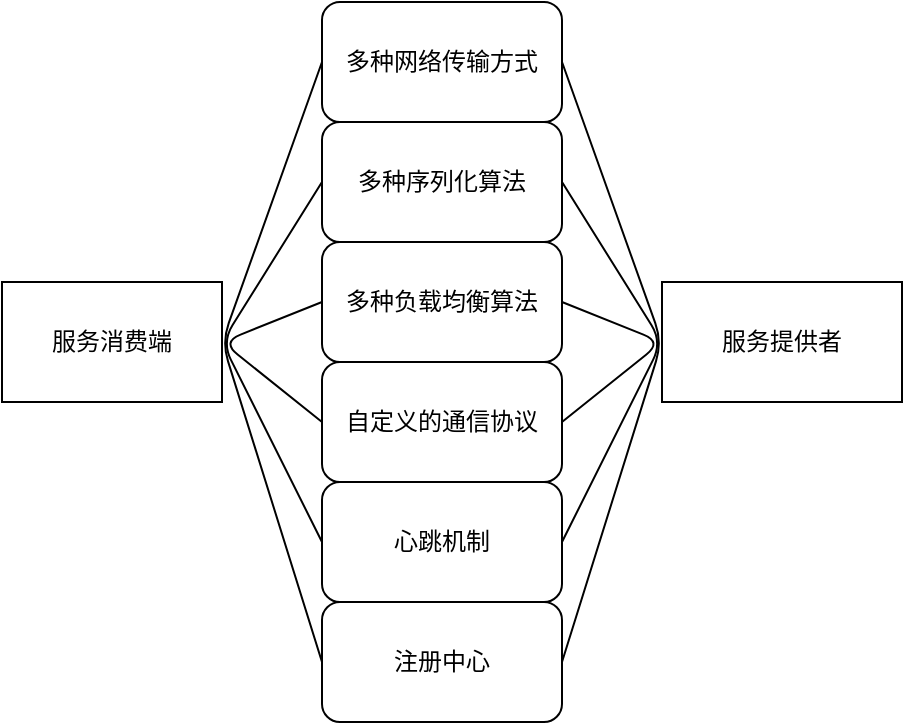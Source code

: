 <mxfile version="13.8.8" type="github">
  <diagram id="XNhPMTi-_P9gpynK7Snq" name="Page-1">
    <mxGraphModel dx="695" dy="506" grid="1" gridSize="10" guides="1" tooltips="1" connect="1" arrows="1" fold="1" page="1" pageScale="1" pageWidth="827" pageHeight="1169" math="0" shadow="0">
      <root>
        <mxCell id="0" />
        <mxCell id="1" parent="0" />
        <mxCell id="gupbTgKNE6096WuKJMTY-1" value="服务消费端" style="rounded=0;whiteSpace=wrap;html=1;" vertex="1" parent="1">
          <mxGeometry x="120" y="240" width="110" height="60" as="geometry" />
        </mxCell>
        <mxCell id="gupbTgKNE6096WuKJMTY-3" value="服务提供者" style="rounded=0;whiteSpace=wrap;html=1;" vertex="1" parent="1">
          <mxGeometry x="450" y="240" width="120" height="60" as="geometry" />
        </mxCell>
        <mxCell id="gupbTgKNE6096WuKJMTY-4" value="&lt;span&gt;多种网络传输方式&lt;/span&gt;" style="rounded=1;whiteSpace=wrap;html=1;" vertex="1" parent="1">
          <mxGeometry x="280" y="100" width="120" height="60" as="geometry" />
        </mxCell>
        <mxCell id="gupbTgKNE6096WuKJMTY-5" value="&lt;span&gt;心跳机制&lt;/span&gt;" style="rounded=1;whiteSpace=wrap;html=1;" vertex="1" parent="1">
          <mxGeometry x="280" y="340" width="120" height="60" as="geometry" />
        </mxCell>
        <mxCell id="gupbTgKNE6096WuKJMTY-6" value="&lt;span&gt;注册中心&lt;/span&gt;" style="rounded=1;whiteSpace=wrap;html=1;" vertex="1" parent="1">
          <mxGeometry x="280" y="400" width="120" height="60" as="geometry" />
        </mxCell>
        <mxCell id="gupbTgKNE6096WuKJMTY-7" value="&lt;p&gt;&lt;span&gt;多种负载均衡算法&lt;/span&gt;&lt;/p&gt;" style="rounded=1;whiteSpace=wrap;html=1;" vertex="1" parent="1">
          <mxGeometry x="280" y="220" width="120" height="60" as="geometry" />
        </mxCell>
        <mxCell id="gupbTgKNE6096WuKJMTY-8" value="&lt;span&gt;多种序列化算法&lt;/span&gt;" style="rounded=1;whiteSpace=wrap;html=1;" vertex="1" parent="1">
          <mxGeometry x="280" y="160" width="120" height="60" as="geometry" />
        </mxCell>
        <mxCell id="gupbTgKNE6096WuKJMTY-9" value="&lt;span&gt;自定义的通信协议&lt;/span&gt;" style="rounded=1;whiteSpace=wrap;html=1;" vertex="1" parent="1">
          <mxGeometry x="280" y="280" width="120" height="60" as="geometry" />
        </mxCell>
        <mxCell id="gupbTgKNE6096WuKJMTY-14" value="" style="endArrow=none;html=1;entryX=0;entryY=0.5;entryDx=0;entryDy=0;exitX=0;exitY=0.5;exitDx=0;exitDy=0;" edge="1" parent="1" source="gupbTgKNE6096WuKJMTY-6" target="gupbTgKNE6096WuKJMTY-4">
          <mxGeometry width="50" height="50" relative="1" as="geometry">
            <mxPoint x="330" y="360" as="sourcePoint" />
            <mxPoint x="380" y="310" as="targetPoint" />
            <Array as="points">
              <mxPoint x="230" y="270" />
            </Array>
          </mxGeometry>
        </mxCell>
        <mxCell id="gupbTgKNE6096WuKJMTY-15" value="" style="endArrow=none;html=1;exitX=0;exitY=0.5;exitDx=0;exitDy=0;" edge="1" parent="1" source="gupbTgKNE6096WuKJMTY-5">
          <mxGeometry width="50" height="50" relative="1" as="geometry">
            <mxPoint x="240" y="370" as="sourcePoint" />
            <mxPoint x="280" y="190" as="targetPoint" />
            <Array as="points">
              <mxPoint x="230" y="270" />
            </Array>
          </mxGeometry>
        </mxCell>
        <mxCell id="gupbTgKNE6096WuKJMTY-16" value="" style="endArrow=none;html=1;entryX=0;entryY=0.5;entryDx=0;entryDy=0;" edge="1" parent="1" target="gupbTgKNE6096WuKJMTY-7">
          <mxGeometry width="50" height="50" relative="1" as="geometry">
            <mxPoint x="280" y="310" as="sourcePoint" />
            <mxPoint x="380" y="310" as="targetPoint" />
            <Array as="points">
              <mxPoint x="230" y="270" />
            </Array>
          </mxGeometry>
        </mxCell>
        <mxCell id="gupbTgKNE6096WuKJMTY-18" value="" style="endArrow=none;html=1;entryX=1;entryY=0.5;entryDx=0;entryDy=0;exitX=1;exitY=0.5;exitDx=0;exitDy=0;" edge="1" parent="1" source="gupbTgKNE6096WuKJMTY-6" target="gupbTgKNE6096WuKJMTY-4">
          <mxGeometry width="50" height="50" relative="1" as="geometry">
            <mxPoint x="330" y="360" as="sourcePoint" />
            <mxPoint x="380" y="310" as="targetPoint" />
            <Array as="points">
              <mxPoint x="450" y="270" />
            </Array>
          </mxGeometry>
        </mxCell>
        <mxCell id="gupbTgKNE6096WuKJMTY-19" value="" style="endArrow=none;html=1;entryX=1;entryY=0.5;entryDx=0;entryDy=0;exitX=1;exitY=0.5;exitDx=0;exitDy=0;" edge="1" parent="1" source="gupbTgKNE6096WuKJMTY-5" target="gupbTgKNE6096WuKJMTY-8">
          <mxGeometry width="50" height="50" relative="1" as="geometry">
            <mxPoint x="400" y="320" as="sourcePoint" />
            <mxPoint x="450" y="270" as="targetPoint" />
            <Array as="points">
              <mxPoint x="450" y="270" />
            </Array>
          </mxGeometry>
        </mxCell>
        <mxCell id="gupbTgKNE6096WuKJMTY-20" value="" style="endArrow=none;html=1;entryX=1;entryY=0.5;entryDx=0;entryDy=0;exitX=1;exitY=0.5;exitDx=0;exitDy=0;" edge="1" parent="1" source="gupbTgKNE6096WuKJMTY-9" target="gupbTgKNE6096WuKJMTY-7">
          <mxGeometry width="50" height="50" relative="1" as="geometry">
            <mxPoint x="330" y="360" as="sourcePoint" />
            <mxPoint x="380" y="310" as="targetPoint" />
            <Array as="points">
              <mxPoint x="450" y="270" />
            </Array>
          </mxGeometry>
        </mxCell>
      </root>
    </mxGraphModel>
  </diagram>
</mxfile>
